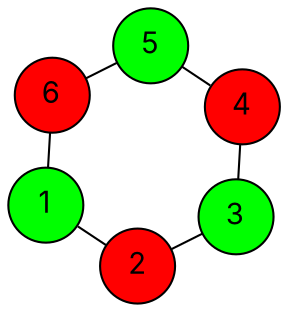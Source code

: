 graph G {
  layout=neato;
  overlap=false;
  splines=true;
  node [shape=circle, style=filled, fontname=Inter];
  1 [label="1", fillcolor="green", tooltip="v1 color 1"];
  2 [label="2", fillcolor="red", tooltip="v2 color 0"];
  3 [label="3", fillcolor="green", tooltip="v3 color 1"];
  4 [label="4", fillcolor="red", tooltip="v4 color 0"];
  5 [label="5", fillcolor="green", tooltip="v5 color 1"];
  6 [label="6", fillcolor="red", tooltip="v6 color 0"];
  1 -- 2;
  1 -- 6;
  2 -- 3;
  3 -- 4;
  4 -- 5;
  5 -- 6;
}
